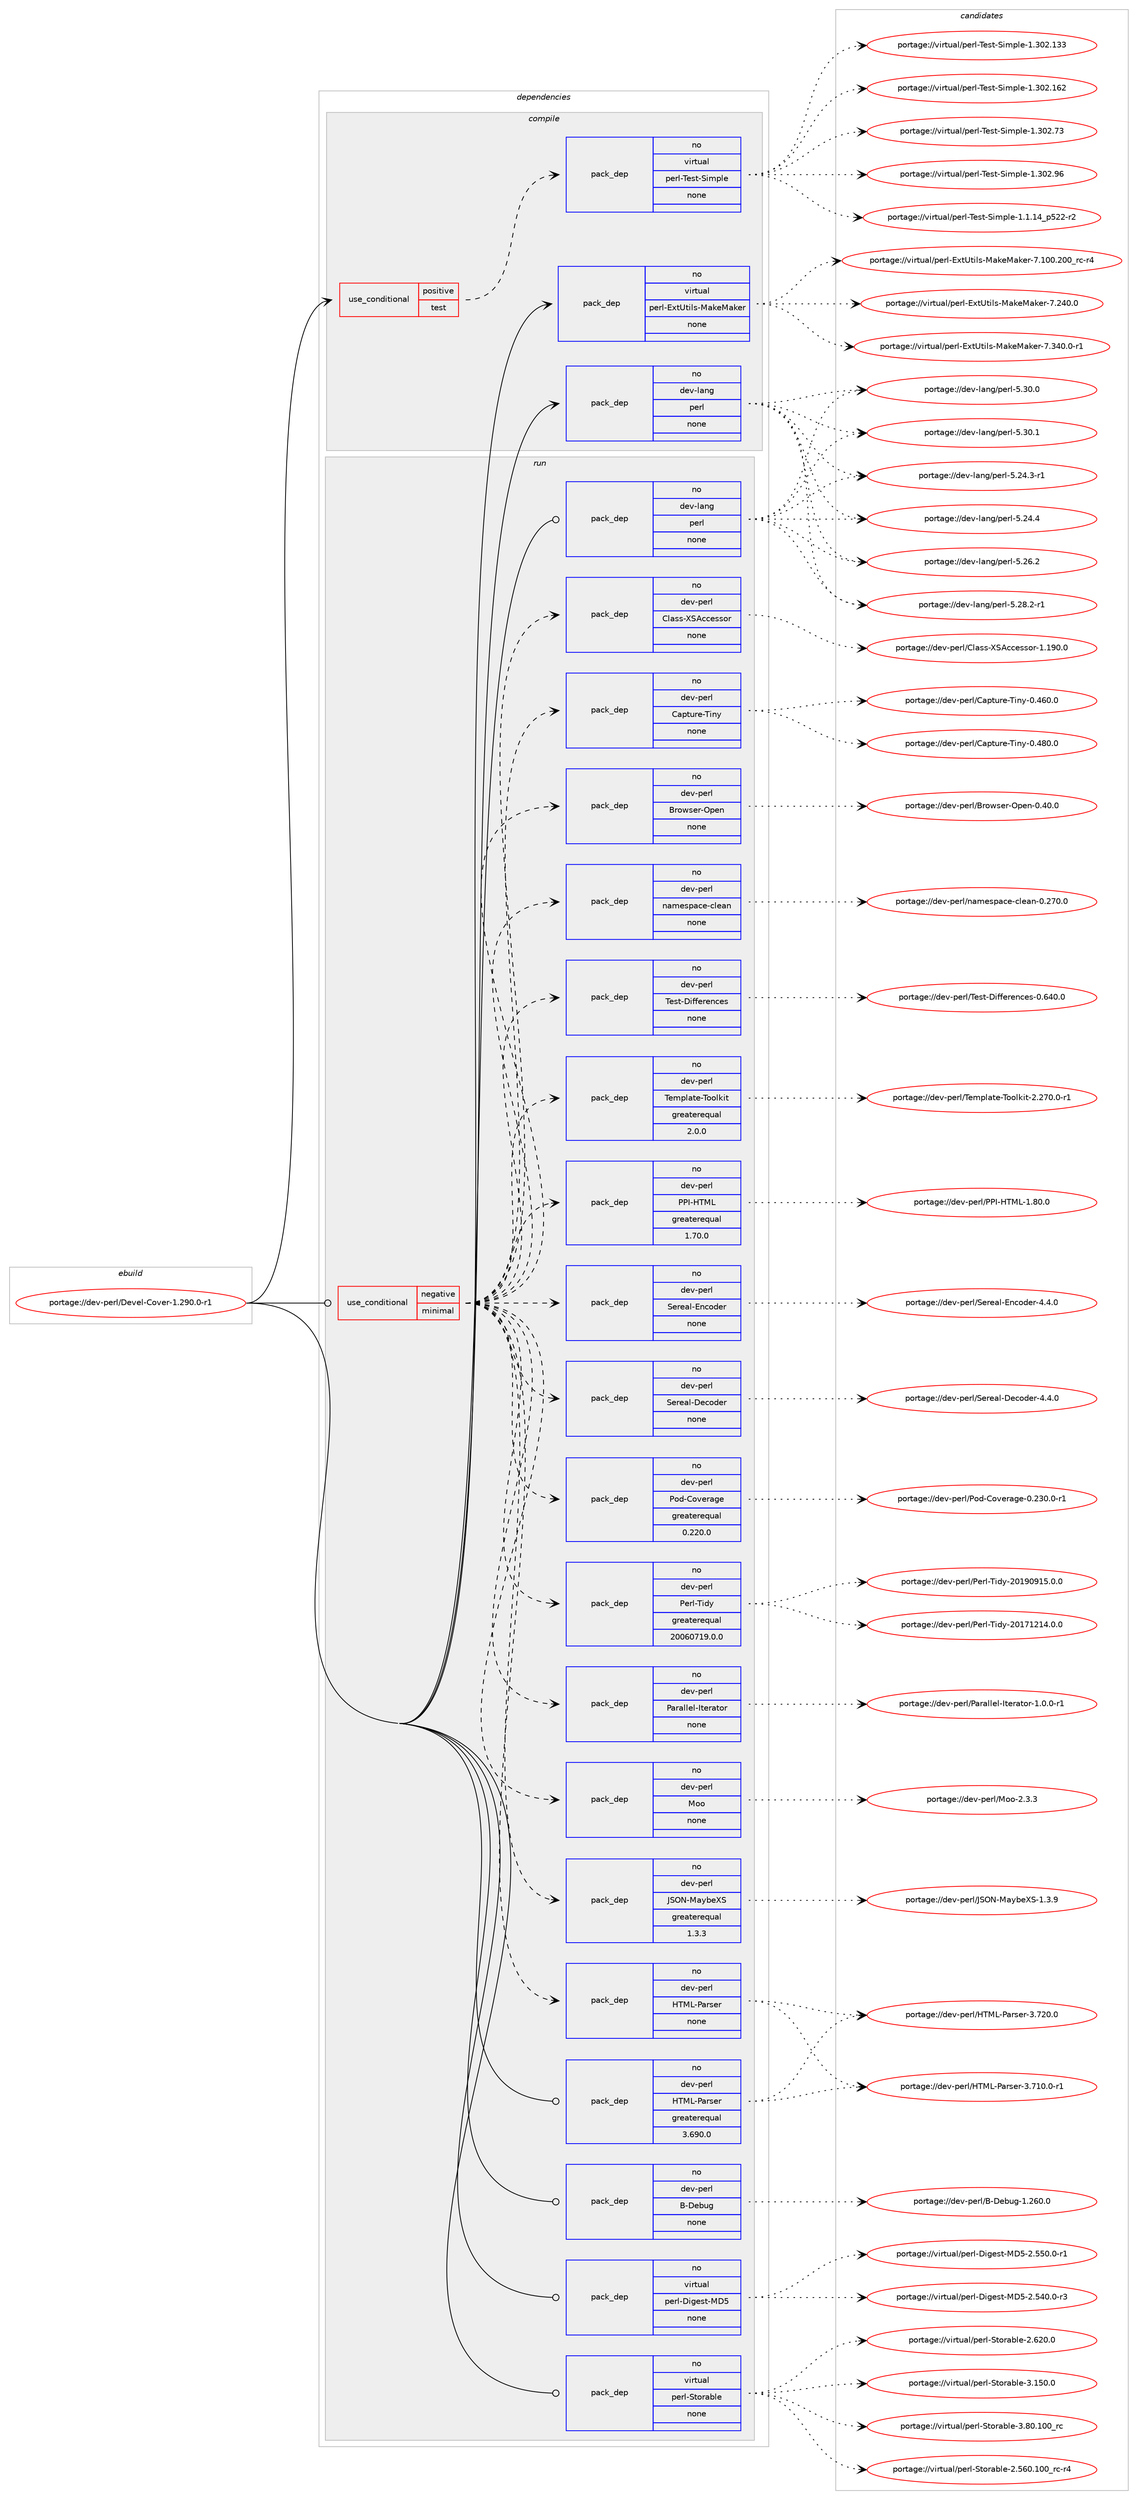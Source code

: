 digraph prolog {

# *************
# Graph options
# *************

newrank=true;
concentrate=true;
compound=true;
graph [rankdir=LR,fontname=Helvetica,fontsize=10,ranksep=1.5];#, ranksep=2.5, nodesep=0.2];
edge  [arrowhead=vee];
node  [fontname=Helvetica,fontsize=10];

# **********
# The ebuild
# **********

subgraph cluster_leftcol {
color=gray;
rank=same;
label=<<i>ebuild</i>>;
id [label="portage://dev-perl/Devel-Cover-1.290.0-r1", color=red, width=4, href="../dev-perl/Devel-Cover-1.290.0-r1.svg"];
}

# ****************
# The dependencies
# ****************

subgraph cluster_midcol {
color=gray;
label=<<i>dependencies</i>>;
subgraph cluster_compile {
fillcolor="#eeeeee";
style=filled;
label=<<i>compile</i>>;
subgraph cond22840 {
dependency111631 [label=<<TABLE BORDER="0" CELLBORDER="1" CELLSPACING="0" CELLPADDING="4"><TR><TD ROWSPAN="3" CELLPADDING="10">use_conditional</TD></TR><TR><TD>positive</TD></TR><TR><TD>test</TD></TR></TABLE>>, shape=none, color=red];
subgraph pack85617 {
dependency111632 [label=<<TABLE BORDER="0" CELLBORDER="1" CELLSPACING="0" CELLPADDING="4" WIDTH="220"><TR><TD ROWSPAN="6" CELLPADDING="30">pack_dep</TD></TR><TR><TD WIDTH="110">no</TD></TR><TR><TD>virtual</TD></TR><TR><TD>perl-Test-Simple</TD></TR><TR><TD>none</TD></TR><TR><TD></TD></TR></TABLE>>, shape=none, color=blue];
}
dependency111631:e -> dependency111632:w [weight=20,style="dashed",arrowhead="vee"];
}
id:e -> dependency111631:w [weight=20,style="solid",arrowhead="vee"];
subgraph pack85618 {
dependency111633 [label=<<TABLE BORDER="0" CELLBORDER="1" CELLSPACING="0" CELLPADDING="4" WIDTH="220"><TR><TD ROWSPAN="6" CELLPADDING="30">pack_dep</TD></TR><TR><TD WIDTH="110">no</TD></TR><TR><TD>dev-lang</TD></TR><TR><TD>perl</TD></TR><TR><TD>none</TD></TR><TR><TD></TD></TR></TABLE>>, shape=none, color=blue];
}
id:e -> dependency111633:w [weight=20,style="solid",arrowhead="vee"];
subgraph pack85619 {
dependency111634 [label=<<TABLE BORDER="0" CELLBORDER="1" CELLSPACING="0" CELLPADDING="4" WIDTH="220"><TR><TD ROWSPAN="6" CELLPADDING="30">pack_dep</TD></TR><TR><TD WIDTH="110">no</TD></TR><TR><TD>virtual</TD></TR><TR><TD>perl-ExtUtils-MakeMaker</TD></TR><TR><TD>none</TD></TR><TR><TD></TD></TR></TABLE>>, shape=none, color=blue];
}
id:e -> dependency111634:w [weight=20,style="solid",arrowhead="vee"];
}
subgraph cluster_compileandrun {
fillcolor="#eeeeee";
style=filled;
label=<<i>compile and run</i>>;
}
subgraph cluster_run {
fillcolor="#eeeeee";
style=filled;
label=<<i>run</i>>;
subgraph cond22841 {
dependency111635 [label=<<TABLE BORDER="0" CELLBORDER="1" CELLSPACING="0" CELLPADDING="4"><TR><TD ROWSPAN="3" CELLPADDING="10">use_conditional</TD></TR><TR><TD>negative</TD></TR><TR><TD>minimal</TD></TR></TABLE>>, shape=none, color=red];
subgraph pack85620 {
dependency111636 [label=<<TABLE BORDER="0" CELLBORDER="1" CELLSPACING="0" CELLPADDING="4" WIDTH="220"><TR><TD ROWSPAN="6" CELLPADDING="30">pack_dep</TD></TR><TR><TD WIDTH="110">no</TD></TR><TR><TD>dev-perl</TD></TR><TR><TD>Browser-Open</TD></TR><TR><TD>none</TD></TR><TR><TD></TD></TR></TABLE>>, shape=none, color=blue];
}
dependency111635:e -> dependency111636:w [weight=20,style="dashed",arrowhead="vee"];
subgraph pack85621 {
dependency111637 [label=<<TABLE BORDER="0" CELLBORDER="1" CELLSPACING="0" CELLPADDING="4" WIDTH="220"><TR><TD ROWSPAN="6" CELLPADDING="30">pack_dep</TD></TR><TR><TD WIDTH="110">no</TD></TR><TR><TD>dev-perl</TD></TR><TR><TD>Capture-Tiny</TD></TR><TR><TD>none</TD></TR><TR><TD></TD></TR></TABLE>>, shape=none, color=blue];
}
dependency111635:e -> dependency111637:w [weight=20,style="dashed",arrowhead="vee"];
subgraph pack85622 {
dependency111638 [label=<<TABLE BORDER="0" CELLBORDER="1" CELLSPACING="0" CELLPADDING="4" WIDTH="220"><TR><TD ROWSPAN="6" CELLPADDING="30">pack_dep</TD></TR><TR><TD WIDTH="110">no</TD></TR><TR><TD>dev-perl</TD></TR><TR><TD>Class-XSAccessor</TD></TR><TR><TD>none</TD></TR><TR><TD></TD></TR></TABLE>>, shape=none, color=blue];
}
dependency111635:e -> dependency111638:w [weight=20,style="dashed",arrowhead="vee"];
subgraph pack85623 {
dependency111639 [label=<<TABLE BORDER="0" CELLBORDER="1" CELLSPACING="0" CELLPADDING="4" WIDTH="220"><TR><TD ROWSPAN="6" CELLPADDING="30">pack_dep</TD></TR><TR><TD WIDTH="110">no</TD></TR><TR><TD>dev-perl</TD></TR><TR><TD>HTML-Parser</TD></TR><TR><TD>none</TD></TR><TR><TD></TD></TR></TABLE>>, shape=none, color=blue];
}
dependency111635:e -> dependency111639:w [weight=20,style="dashed",arrowhead="vee"];
subgraph pack85624 {
dependency111640 [label=<<TABLE BORDER="0" CELLBORDER="1" CELLSPACING="0" CELLPADDING="4" WIDTH="220"><TR><TD ROWSPAN="6" CELLPADDING="30">pack_dep</TD></TR><TR><TD WIDTH="110">no</TD></TR><TR><TD>dev-perl</TD></TR><TR><TD>JSON-MaybeXS</TD></TR><TR><TD>greaterequal</TD></TR><TR><TD>1.3.3</TD></TR></TABLE>>, shape=none, color=blue];
}
dependency111635:e -> dependency111640:w [weight=20,style="dashed",arrowhead="vee"];
subgraph pack85625 {
dependency111641 [label=<<TABLE BORDER="0" CELLBORDER="1" CELLSPACING="0" CELLPADDING="4" WIDTH="220"><TR><TD ROWSPAN="6" CELLPADDING="30">pack_dep</TD></TR><TR><TD WIDTH="110">no</TD></TR><TR><TD>dev-perl</TD></TR><TR><TD>Moo</TD></TR><TR><TD>none</TD></TR><TR><TD></TD></TR></TABLE>>, shape=none, color=blue];
}
dependency111635:e -> dependency111641:w [weight=20,style="dashed",arrowhead="vee"];
subgraph pack85626 {
dependency111642 [label=<<TABLE BORDER="0" CELLBORDER="1" CELLSPACING="0" CELLPADDING="4" WIDTH="220"><TR><TD ROWSPAN="6" CELLPADDING="30">pack_dep</TD></TR><TR><TD WIDTH="110">no</TD></TR><TR><TD>dev-perl</TD></TR><TR><TD>Parallel-Iterator</TD></TR><TR><TD>none</TD></TR><TR><TD></TD></TR></TABLE>>, shape=none, color=blue];
}
dependency111635:e -> dependency111642:w [weight=20,style="dashed",arrowhead="vee"];
subgraph pack85627 {
dependency111643 [label=<<TABLE BORDER="0" CELLBORDER="1" CELLSPACING="0" CELLPADDING="4" WIDTH="220"><TR><TD ROWSPAN="6" CELLPADDING="30">pack_dep</TD></TR><TR><TD WIDTH="110">no</TD></TR><TR><TD>dev-perl</TD></TR><TR><TD>Perl-Tidy</TD></TR><TR><TD>greaterequal</TD></TR><TR><TD>20060719.0.0</TD></TR></TABLE>>, shape=none, color=blue];
}
dependency111635:e -> dependency111643:w [weight=20,style="dashed",arrowhead="vee"];
subgraph pack85628 {
dependency111644 [label=<<TABLE BORDER="0" CELLBORDER="1" CELLSPACING="0" CELLPADDING="4" WIDTH="220"><TR><TD ROWSPAN="6" CELLPADDING="30">pack_dep</TD></TR><TR><TD WIDTH="110">no</TD></TR><TR><TD>dev-perl</TD></TR><TR><TD>Pod-Coverage</TD></TR><TR><TD>greaterequal</TD></TR><TR><TD>0.220.0</TD></TR></TABLE>>, shape=none, color=blue];
}
dependency111635:e -> dependency111644:w [weight=20,style="dashed",arrowhead="vee"];
subgraph pack85629 {
dependency111645 [label=<<TABLE BORDER="0" CELLBORDER="1" CELLSPACING="0" CELLPADDING="4" WIDTH="220"><TR><TD ROWSPAN="6" CELLPADDING="30">pack_dep</TD></TR><TR><TD WIDTH="110">no</TD></TR><TR><TD>dev-perl</TD></TR><TR><TD>Sereal-Decoder</TD></TR><TR><TD>none</TD></TR><TR><TD></TD></TR></TABLE>>, shape=none, color=blue];
}
dependency111635:e -> dependency111645:w [weight=20,style="dashed",arrowhead="vee"];
subgraph pack85630 {
dependency111646 [label=<<TABLE BORDER="0" CELLBORDER="1" CELLSPACING="0" CELLPADDING="4" WIDTH="220"><TR><TD ROWSPAN="6" CELLPADDING="30">pack_dep</TD></TR><TR><TD WIDTH="110">no</TD></TR><TR><TD>dev-perl</TD></TR><TR><TD>Sereal-Encoder</TD></TR><TR><TD>none</TD></TR><TR><TD></TD></TR></TABLE>>, shape=none, color=blue];
}
dependency111635:e -> dependency111646:w [weight=20,style="dashed",arrowhead="vee"];
subgraph pack85631 {
dependency111647 [label=<<TABLE BORDER="0" CELLBORDER="1" CELLSPACING="0" CELLPADDING="4" WIDTH="220"><TR><TD ROWSPAN="6" CELLPADDING="30">pack_dep</TD></TR><TR><TD WIDTH="110">no</TD></TR><TR><TD>dev-perl</TD></TR><TR><TD>PPI-HTML</TD></TR><TR><TD>greaterequal</TD></TR><TR><TD>1.70.0</TD></TR></TABLE>>, shape=none, color=blue];
}
dependency111635:e -> dependency111647:w [weight=20,style="dashed",arrowhead="vee"];
subgraph pack85632 {
dependency111648 [label=<<TABLE BORDER="0" CELLBORDER="1" CELLSPACING="0" CELLPADDING="4" WIDTH="220"><TR><TD ROWSPAN="6" CELLPADDING="30">pack_dep</TD></TR><TR><TD WIDTH="110">no</TD></TR><TR><TD>dev-perl</TD></TR><TR><TD>Template-Toolkit</TD></TR><TR><TD>greaterequal</TD></TR><TR><TD>2.0.0</TD></TR></TABLE>>, shape=none, color=blue];
}
dependency111635:e -> dependency111648:w [weight=20,style="dashed",arrowhead="vee"];
subgraph pack85633 {
dependency111649 [label=<<TABLE BORDER="0" CELLBORDER="1" CELLSPACING="0" CELLPADDING="4" WIDTH="220"><TR><TD ROWSPAN="6" CELLPADDING="30">pack_dep</TD></TR><TR><TD WIDTH="110">no</TD></TR><TR><TD>dev-perl</TD></TR><TR><TD>Test-Differences</TD></TR><TR><TD>none</TD></TR><TR><TD></TD></TR></TABLE>>, shape=none, color=blue];
}
dependency111635:e -> dependency111649:w [weight=20,style="dashed",arrowhead="vee"];
subgraph pack85634 {
dependency111650 [label=<<TABLE BORDER="0" CELLBORDER="1" CELLSPACING="0" CELLPADDING="4" WIDTH="220"><TR><TD ROWSPAN="6" CELLPADDING="30">pack_dep</TD></TR><TR><TD WIDTH="110">no</TD></TR><TR><TD>dev-perl</TD></TR><TR><TD>namespace-clean</TD></TR><TR><TD>none</TD></TR><TR><TD></TD></TR></TABLE>>, shape=none, color=blue];
}
dependency111635:e -> dependency111650:w [weight=20,style="dashed",arrowhead="vee"];
}
id:e -> dependency111635:w [weight=20,style="solid",arrowhead="odot"];
subgraph pack85635 {
dependency111651 [label=<<TABLE BORDER="0" CELLBORDER="1" CELLSPACING="0" CELLPADDING="4" WIDTH="220"><TR><TD ROWSPAN="6" CELLPADDING="30">pack_dep</TD></TR><TR><TD WIDTH="110">no</TD></TR><TR><TD>dev-lang</TD></TR><TR><TD>perl</TD></TR><TR><TD>none</TD></TR><TR><TD></TD></TR></TABLE>>, shape=none, color=blue];
}
id:e -> dependency111651:w [weight=20,style="solid",arrowhead="odot"];
subgraph pack85636 {
dependency111652 [label=<<TABLE BORDER="0" CELLBORDER="1" CELLSPACING="0" CELLPADDING="4" WIDTH="220"><TR><TD ROWSPAN="6" CELLPADDING="30">pack_dep</TD></TR><TR><TD WIDTH="110">no</TD></TR><TR><TD>dev-perl</TD></TR><TR><TD>B-Debug</TD></TR><TR><TD>none</TD></TR><TR><TD></TD></TR></TABLE>>, shape=none, color=blue];
}
id:e -> dependency111652:w [weight=20,style="solid",arrowhead="odot"];
subgraph pack85637 {
dependency111653 [label=<<TABLE BORDER="0" CELLBORDER="1" CELLSPACING="0" CELLPADDING="4" WIDTH="220"><TR><TD ROWSPAN="6" CELLPADDING="30">pack_dep</TD></TR><TR><TD WIDTH="110">no</TD></TR><TR><TD>dev-perl</TD></TR><TR><TD>HTML-Parser</TD></TR><TR><TD>greaterequal</TD></TR><TR><TD>3.690.0</TD></TR></TABLE>>, shape=none, color=blue];
}
id:e -> dependency111653:w [weight=20,style="solid",arrowhead="odot"];
subgraph pack85638 {
dependency111654 [label=<<TABLE BORDER="0" CELLBORDER="1" CELLSPACING="0" CELLPADDING="4" WIDTH="220"><TR><TD ROWSPAN="6" CELLPADDING="30">pack_dep</TD></TR><TR><TD WIDTH="110">no</TD></TR><TR><TD>virtual</TD></TR><TR><TD>perl-Digest-MD5</TD></TR><TR><TD>none</TD></TR><TR><TD></TD></TR></TABLE>>, shape=none, color=blue];
}
id:e -> dependency111654:w [weight=20,style="solid",arrowhead="odot"];
subgraph pack85639 {
dependency111655 [label=<<TABLE BORDER="0" CELLBORDER="1" CELLSPACING="0" CELLPADDING="4" WIDTH="220"><TR><TD ROWSPAN="6" CELLPADDING="30">pack_dep</TD></TR><TR><TD WIDTH="110">no</TD></TR><TR><TD>virtual</TD></TR><TR><TD>perl-Storable</TD></TR><TR><TD>none</TD></TR><TR><TD></TD></TR></TABLE>>, shape=none, color=blue];
}
id:e -> dependency111655:w [weight=20,style="solid",arrowhead="odot"];
}
}

# **************
# The candidates
# **************

subgraph cluster_choices {
rank=same;
color=gray;
label=<<i>candidates</i>>;

subgraph choice85617 {
color=black;
nodesep=1;
choiceportage11810511411611797108471121011141084584101115116458310510911210810145494649464952951125350504511450 [label="portage://virtual/perl-Test-Simple-1.1.14_p522-r2", color=red, width=4,href="../virtual/perl-Test-Simple-1.1.14_p522-r2.svg"];
choiceportage11810511411611797108471121011141084584101115116458310510911210810145494651485046495151 [label="portage://virtual/perl-Test-Simple-1.302.133", color=red, width=4,href="../virtual/perl-Test-Simple-1.302.133.svg"];
choiceportage11810511411611797108471121011141084584101115116458310510911210810145494651485046495450 [label="portage://virtual/perl-Test-Simple-1.302.162", color=red, width=4,href="../virtual/perl-Test-Simple-1.302.162.svg"];
choiceportage118105114116117971084711210111410845841011151164583105109112108101454946514850465551 [label="portage://virtual/perl-Test-Simple-1.302.73", color=red, width=4,href="../virtual/perl-Test-Simple-1.302.73.svg"];
choiceportage118105114116117971084711210111410845841011151164583105109112108101454946514850465754 [label="portage://virtual/perl-Test-Simple-1.302.96", color=red, width=4,href="../virtual/perl-Test-Simple-1.302.96.svg"];
dependency111632:e -> choiceportage11810511411611797108471121011141084584101115116458310510911210810145494649464952951125350504511450:w [style=dotted,weight="100"];
dependency111632:e -> choiceportage11810511411611797108471121011141084584101115116458310510911210810145494651485046495151:w [style=dotted,weight="100"];
dependency111632:e -> choiceportage11810511411611797108471121011141084584101115116458310510911210810145494651485046495450:w [style=dotted,weight="100"];
dependency111632:e -> choiceportage118105114116117971084711210111410845841011151164583105109112108101454946514850465551:w [style=dotted,weight="100"];
dependency111632:e -> choiceportage118105114116117971084711210111410845841011151164583105109112108101454946514850465754:w [style=dotted,weight="100"];
}
subgraph choice85618 {
color=black;
nodesep=1;
choiceportage100101118451089711010347112101114108455346505246514511449 [label="portage://dev-lang/perl-5.24.3-r1", color=red, width=4,href="../dev-lang/perl-5.24.3-r1.svg"];
choiceportage10010111845108971101034711210111410845534650524652 [label="portage://dev-lang/perl-5.24.4", color=red, width=4,href="../dev-lang/perl-5.24.4.svg"];
choiceportage10010111845108971101034711210111410845534650544650 [label="portage://dev-lang/perl-5.26.2", color=red, width=4,href="../dev-lang/perl-5.26.2.svg"];
choiceportage100101118451089711010347112101114108455346505646504511449 [label="portage://dev-lang/perl-5.28.2-r1", color=red, width=4,href="../dev-lang/perl-5.28.2-r1.svg"];
choiceportage10010111845108971101034711210111410845534651484648 [label="portage://dev-lang/perl-5.30.0", color=red, width=4,href="../dev-lang/perl-5.30.0.svg"];
choiceportage10010111845108971101034711210111410845534651484649 [label="portage://dev-lang/perl-5.30.1", color=red, width=4,href="../dev-lang/perl-5.30.1.svg"];
dependency111633:e -> choiceportage100101118451089711010347112101114108455346505246514511449:w [style=dotted,weight="100"];
dependency111633:e -> choiceportage10010111845108971101034711210111410845534650524652:w [style=dotted,weight="100"];
dependency111633:e -> choiceportage10010111845108971101034711210111410845534650544650:w [style=dotted,weight="100"];
dependency111633:e -> choiceportage100101118451089711010347112101114108455346505646504511449:w [style=dotted,weight="100"];
dependency111633:e -> choiceportage10010111845108971101034711210111410845534651484648:w [style=dotted,weight="100"];
dependency111633:e -> choiceportage10010111845108971101034711210111410845534651484649:w [style=dotted,weight="100"];
}
subgraph choice85619 {
color=black;
nodesep=1;
choiceportage118105114116117971084711210111410845691201168511610510811545779710710177971071011144555464948484650484895114994511452 [label="portage://virtual/perl-ExtUtils-MakeMaker-7.100.200_rc-r4", color=red, width=4,href="../virtual/perl-ExtUtils-MakeMaker-7.100.200_rc-r4.svg"];
choiceportage118105114116117971084711210111410845691201168511610510811545779710710177971071011144555465052484648 [label="portage://virtual/perl-ExtUtils-MakeMaker-7.240.0", color=red, width=4,href="../virtual/perl-ExtUtils-MakeMaker-7.240.0.svg"];
choiceportage1181051141161179710847112101114108456912011685116105108115457797107101779710710111445554651524846484511449 [label="portage://virtual/perl-ExtUtils-MakeMaker-7.340.0-r1", color=red, width=4,href="../virtual/perl-ExtUtils-MakeMaker-7.340.0-r1.svg"];
dependency111634:e -> choiceportage118105114116117971084711210111410845691201168511610510811545779710710177971071011144555464948484650484895114994511452:w [style=dotted,weight="100"];
dependency111634:e -> choiceportage118105114116117971084711210111410845691201168511610510811545779710710177971071011144555465052484648:w [style=dotted,weight="100"];
dependency111634:e -> choiceportage1181051141161179710847112101114108456912011685116105108115457797107101779710710111445554651524846484511449:w [style=dotted,weight="100"];
}
subgraph choice85620 {
color=black;
nodesep=1;
choiceportage100101118451121011141084766114111119115101114457911210111045484652484648 [label="portage://dev-perl/Browser-Open-0.40.0", color=red, width=4,href="../dev-perl/Browser-Open-0.40.0.svg"];
dependency111636:e -> choiceportage100101118451121011141084766114111119115101114457911210111045484652484648:w [style=dotted,weight="100"];
}
subgraph choice85621 {
color=black;
nodesep=1;
choiceportage1001011184511210111410847679711211611711410145841051101214548465254484648 [label="portage://dev-perl/Capture-Tiny-0.460.0", color=red, width=4,href="../dev-perl/Capture-Tiny-0.460.0.svg"];
choiceportage1001011184511210111410847679711211611711410145841051101214548465256484648 [label="portage://dev-perl/Capture-Tiny-0.480.0", color=red, width=4,href="../dev-perl/Capture-Tiny-0.480.0.svg"];
dependency111637:e -> choiceportage1001011184511210111410847679711211611711410145841051101214548465254484648:w [style=dotted,weight="100"];
dependency111637:e -> choiceportage1001011184511210111410847679711211611711410145841051101214548465256484648:w [style=dotted,weight="100"];
}
subgraph choice85622 {
color=black;
nodesep=1;
choiceportage100101118451121011141084767108971151154588836599991011151151111144549464957484648 [label="portage://dev-perl/Class-XSAccessor-1.190.0", color=red, width=4,href="../dev-perl/Class-XSAccessor-1.190.0.svg"];
dependency111638:e -> choiceportage100101118451121011141084767108971151154588836599991011151151111144549464957484648:w [style=dotted,weight="100"];
}
subgraph choice85623 {
color=black;
nodesep=1;
choiceportage10010111845112101114108477284777645809711411510111445514655494846484511449 [label="portage://dev-perl/HTML-Parser-3.710.0-r1", color=red, width=4,href="../dev-perl/HTML-Parser-3.710.0-r1.svg"];
choiceportage1001011184511210111410847728477764580971141151011144551465550484648 [label="portage://dev-perl/HTML-Parser-3.720.0", color=red, width=4,href="../dev-perl/HTML-Parser-3.720.0.svg"];
dependency111639:e -> choiceportage10010111845112101114108477284777645809711411510111445514655494846484511449:w [style=dotted,weight="100"];
dependency111639:e -> choiceportage1001011184511210111410847728477764580971141151011144551465550484648:w [style=dotted,weight="100"];
}
subgraph choice85624 {
color=black;
nodesep=1;
choiceportage100101118451121011141084774837978457797121981018883454946514657 [label="portage://dev-perl/JSON-MaybeXS-1.3.9", color=red, width=4,href="../dev-perl/JSON-MaybeXS-1.3.9.svg"];
dependency111640:e -> choiceportage100101118451121011141084774837978457797121981018883454946514657:w [style=dotted,weight="100"];
}
subgraph choice85625 {
color=black;
nodesep=1;
choiceportage100101118451121011141084777111111455046514651 [label="portage://dev-perl/Moo-2.3.3", color=red, width=4,href="../dev-perl/Moo-2.3.3.svg"];
dependency111641:e -> choiceportage100101118451121011141084777111111455046514651:w [style=dotted,weight="100"];
}
subgraph choice85626 {
color=black;
nodesep=1;
choiceportage10010111845112101114108478097114971081081011084573116101114971161111144549464846484511449 [label="portage://dev-perl/Parallel-Iterator-1.0.0-r1", color=red, width=4,href="../dev-perl/Parallel-Iterator-1.0.0-r1.svg"];
dependency111642:e -> choiceportage10010111845112101114108478097114971081081011084573116101114971161111144549464846484511449:w [style=dotted,weight="100"];
}
subgraph choice85627 {
color=black;
nodesep=1;
choiceportage100101118451121011141084780101114108458410510012145504849554950495246484648 [label="portage://dev-perl/Perl-Tidy-20171214.0.0", color=red, width=4,href="../dev-perl/Perl-Tidy-20171214.0.0.svg"];
choiceportage100101118451121011141084780101114108458410510012145504849574857495346484648 [label="portage://dev-perl/Perl-Tidy-20190915.0.0", color=red, width=4,href="../dev-perl/Perl-Tidy-20190915.0.0.svg"];
dependency111643:e -> choiceportage100101118451121011141084780101114108458410510012145504849554950495246484648:w [style=dotted,weight="100"];
dependency111643:e -> choiceportage100101118451121011141084780101114108458410510012145504849574857495346484648:w [style=dotted,weight="100"];
}
subgraph choice85628 {
color=black;
nodesep=1;
choiceportage10010111845112101114108478011110045671111181011149710310145484650514846484511449 [label="portage://dev-perl/Pod-Coverage-0.230.0-r1", color=red, width=4,href="../dev-perl/Pod-Coverage-0.230.0-r1.svg"];
dependency111644:e -> choiceportage10010111845112101114108478011110045671111181011149710310145484650514846484511449:w [style=dotted,weight="100"];
}
subgraph choice85629 {
color=black;
nodesep=1;
choiceportage10010111845112101114108478310111410197108456810199111100101114455246524648 [label="portage://dev-perl/Sereal-Decoder-4.4.0", color=red, width=4,href="../dev-perl/Sereal-Decoder-4.4.0.svg"];
dependency111645:e -> choiceportage10010111845112101114108478310111410197108456810199111100101114455246524648:w [style=dotted,weight="100"];
}
subgraph choice85630 {
color=black;
nodesep=1;
choiceportage10010111845112101114108478310111410197108456911099111100101114455246524648 [label="portage://dev-perl/Sereal-Encoder-4.4.0", color=red, width=4,href="../dev-perl/Sereal-Encoder-4.4.0.svg"];
dependency111646:e -> choiceportage10010111845112101114108478310111410197108456911099111100101114455246524648:w [style=dotted,weight="100"];
}
subgraph choice85631 {
color=black;
nodesep=1;
choiceportage1001011184511210111410847808073457284777645494656484648 [label="portage://dev-perl/PPI-HTML-1.80.0", color=red, width=4,href="../dev-perl/PPI-HTML-1.80.0.svg"];
dependency111647:e -> choiceportage1001011184511210111410847808073457284777645494656484648:w [style=dotted,weight="100"];
}
subgraph choice85632 {
color=black;
nodesep=1;
choiceportage10010111845112101114108478410110911210897116101458411111110810710511645504650554846484511449 [label="portage://dev-perl/Template-Toolkit-2.270.0-r1", color=red, width=4,href="../dev-perl/Template-Toolkit-2.270.0-r1.svg"];
dependency111648:e -> choiceportage10010111845112101114108478410110911210897116101458411111110810710511645504650554846484511449:w [style=dotted,weight="100"];
}
subgraph choice85633 {
color=black;
nodesep=1;
choiceportage1001011184511210111410847841011151164568105102102101114101110991011154548465452484648 [label="portage://dev-perl/Test-Differences-0.640.0", color=red, width=4,href="../dev-perl/Test-Differences-0.640.0.svg"];
dependency111649:e -> choiceportage1001011184511210111410847841011151164568105102102101114101110991011154548465452484648:w [style=dotted,weight="100"];
}
subgraph choice85634 {
color=black;
nodesep=1;
choiceportage10010111845112101114108471109710910111511297991014599108101971104548465055484648 [label="portage://dev-perl/namespace-clean-0.270.0", color=red, width=4,href="../dev-perl/namespace-clean-0.270.0.svg"];
dependency111650:e -> choiceportage10010111845112101114108471109710910111511297991014599108101971104548465055484648:w [style=dotted,weight="100"];
}
subgraph choice85635 {
color=black;
nodesep=1;
choiceportage100101118451089711010347112101114108455346505246514511449 [label="portage://dev-lang/perl-5.24.3-r1", color=red, width=4,href="../dev-lang/perl-5.24.3-r1.svg"];
choiceportage10010111845108971101034711210111410845534650524652 [label="portage://dev-lang/perl-5.24.4", color=red, width=4,href="../dev-lang/perl-5.24.4.svg"];
choiceportage10010111845108971101034711210111410845534650544650 [label="portage://dev-lang/perl-5.26.2", color=red, width=4,href="../dev-lang/perl-5.26.2.svg"];
choiceportage100101118451089711010347112101114108455346505646504511449 [label="portage://dev-lang/perl-5.28.2-r1", color=red, width=4,href="../dev-lang/perl-5.28.2-r1.svg"];
choiceportage10010111845108971101034711210111410845534651484648 [label="portage://dev-lang/perl-5.30.0", color=red, width=4,href="../dev-lang/perl-5.30.0.svg"];
choiceportage10010111845108971101034711210111410845534651484649 [label="portage://dev-lang/perl-5.30.1", color=red, width=4,href="../dev-lang/perl-5.30.1.svg"];
dependency111651:e -> choiceportage100101118451089711010347112101114108455346505246514511449:w [style=dotted,weight="100"];
dependency111651:e -> choiceportage10010111845108971101034711210111410845534650524652:w [style=dotted,weight="100"];
dependency111651:e -> choiceportage10010111845108971101034711210111410845534650544650:w [style=dotted,weight="100"];
dependency111651:e -> choiceportage100101118451089711010347112101114108455346505646504511449:w [style=dotted,weight="100"];
dependency111651:e -> choiceportage10010111845108971101034711210111410845534651484648:w [style=dotted,weight="100"];
dependency111651:e -> choiceportage10010111845108971101034711210111410845534651484649:w [style=dotted,weight="100"];
}
subgraph choice85636 {
color=black;
nodesep=1;
choiceportage1001011184511210111410847664568101981171034549465054484648 [label="portage://dev-perl/B-Debug-1.260.0", color=red, width=4,href="../dev-perl/B-Debug-1.260.0.svg"];
dependency111652:e -> choiceportage1001011184511210111410847664568101981171034549465054484648:w [style=dotted,weight="100"];
}
subgraph choice85637 {
color=black;
nodesep=1;
choiceportage10010111845112101114108477284777645809711411510111445514655494846484511449 [label="portage://dev-perl/HTML-Parser-3.710.0-r1", color=red, width=4,href="../dev-perl/HTML-Parser-3.710.0-r1.svg"];
choiceportage1001011184511210111410847728477764580971141151011144551465550484648 [label="portage://dev-perl/HTML-Parser-3.720.0", color=red, width=4,href="../dev-perl/HTML-Parser-3.720.0.svg"];
dependency111653:e -> choiceportage10010111845112101114108477284777645809711411510111445514655494846484511449:w [style=dotted,weight="100"];
dependency111653:e -> choiceportage1001011184511210111410847728477764580971141151011144551465550484648:w [style=dotted,weight="100"];
}
subgraph choice85638 {
color=black;
nodesep=1;
choiceportage118105114116117971084711210111410845681051031011151164577685345504653524846484511451 [label="portage://virtual/perl-Digest-MD5-2.540.0-r3", color=red, width=4,href="../virtual/perl-Digest-MD5-2.540.0-r3.svg"];
choiceportage118105114116117971084711210111410845681051031011151164577685345504653534846484511449 [label="portage://virtual/perl-Digest-MD5-2.550.0-r1", color=red, width=4,href="../virtual/perl-Digest-MD5-2.550.0-r1.svg"];
dependency111654:e -> choiceportage118105114116117971084711210111410845681051031011151164577685345504653524846484511451:w [style=dotted,weight="100"];
dependency111654:e -> choiceportage118105114116117971084711210111410845681051031011151164577685345504653534846484511449:w [style=dotted,weight="100"];
}
subgraph choice85639 {
color=black;
nodesep=1;
choiceportage1181051141161179710847112101114108458311611111497981081014550465354484649484895114994511452 [label="portage://virtual/perl-Storable-2.560.100_rc-r4", color=red, width=4,href="../virtual/perl-Storable-2.560.100_rc-r4.svg"];
choiceportage1181051141161179710847112101114108458311611111497981081014550465450484648 [label="portage://virtual/perl-Storable-2.620.0", color=red, width=4,href="../virtual/perl-Storable-2.620.0.svg"];
choiceportage1181051141161179710847112101114108458311611111497981081014551464953484648 [label="portage://virtual/perl-Storable-3.150.0", color=red, width=4,href="../virtual/perl-Storable-3.150.0.svg"];
choiceportage1181051141161179710847112101114108458311611111497981081014551465648464948489511499 [label="portage://virtual/perl-Storable-3.80.100_rc", color=red, width=4,href="../virtual/perl-Storable-3.80.100_rc.svg"];
dependency111655:e -> choiceportage1181051141161179710847112101114108458311611111497981081014550465354484649484895114994511452:w [style=dotted,weight="100"];
dependency111655:e -> choiceportage1181051141161179710847112101114108458311611111497981081014550465450484648:w [style=dotted,weight="100"];
dependency111655:e -> choiceportage1181051141161179710847112101114108458311611111497981081014551464953484648:w [style=dotted,weight="100"];
dependency111655:e -> choiceportage1181051141161179710847112101114108458311611111497981081014551465648464948489511499:w [style=dotted,weight="100"];
}
}

}
